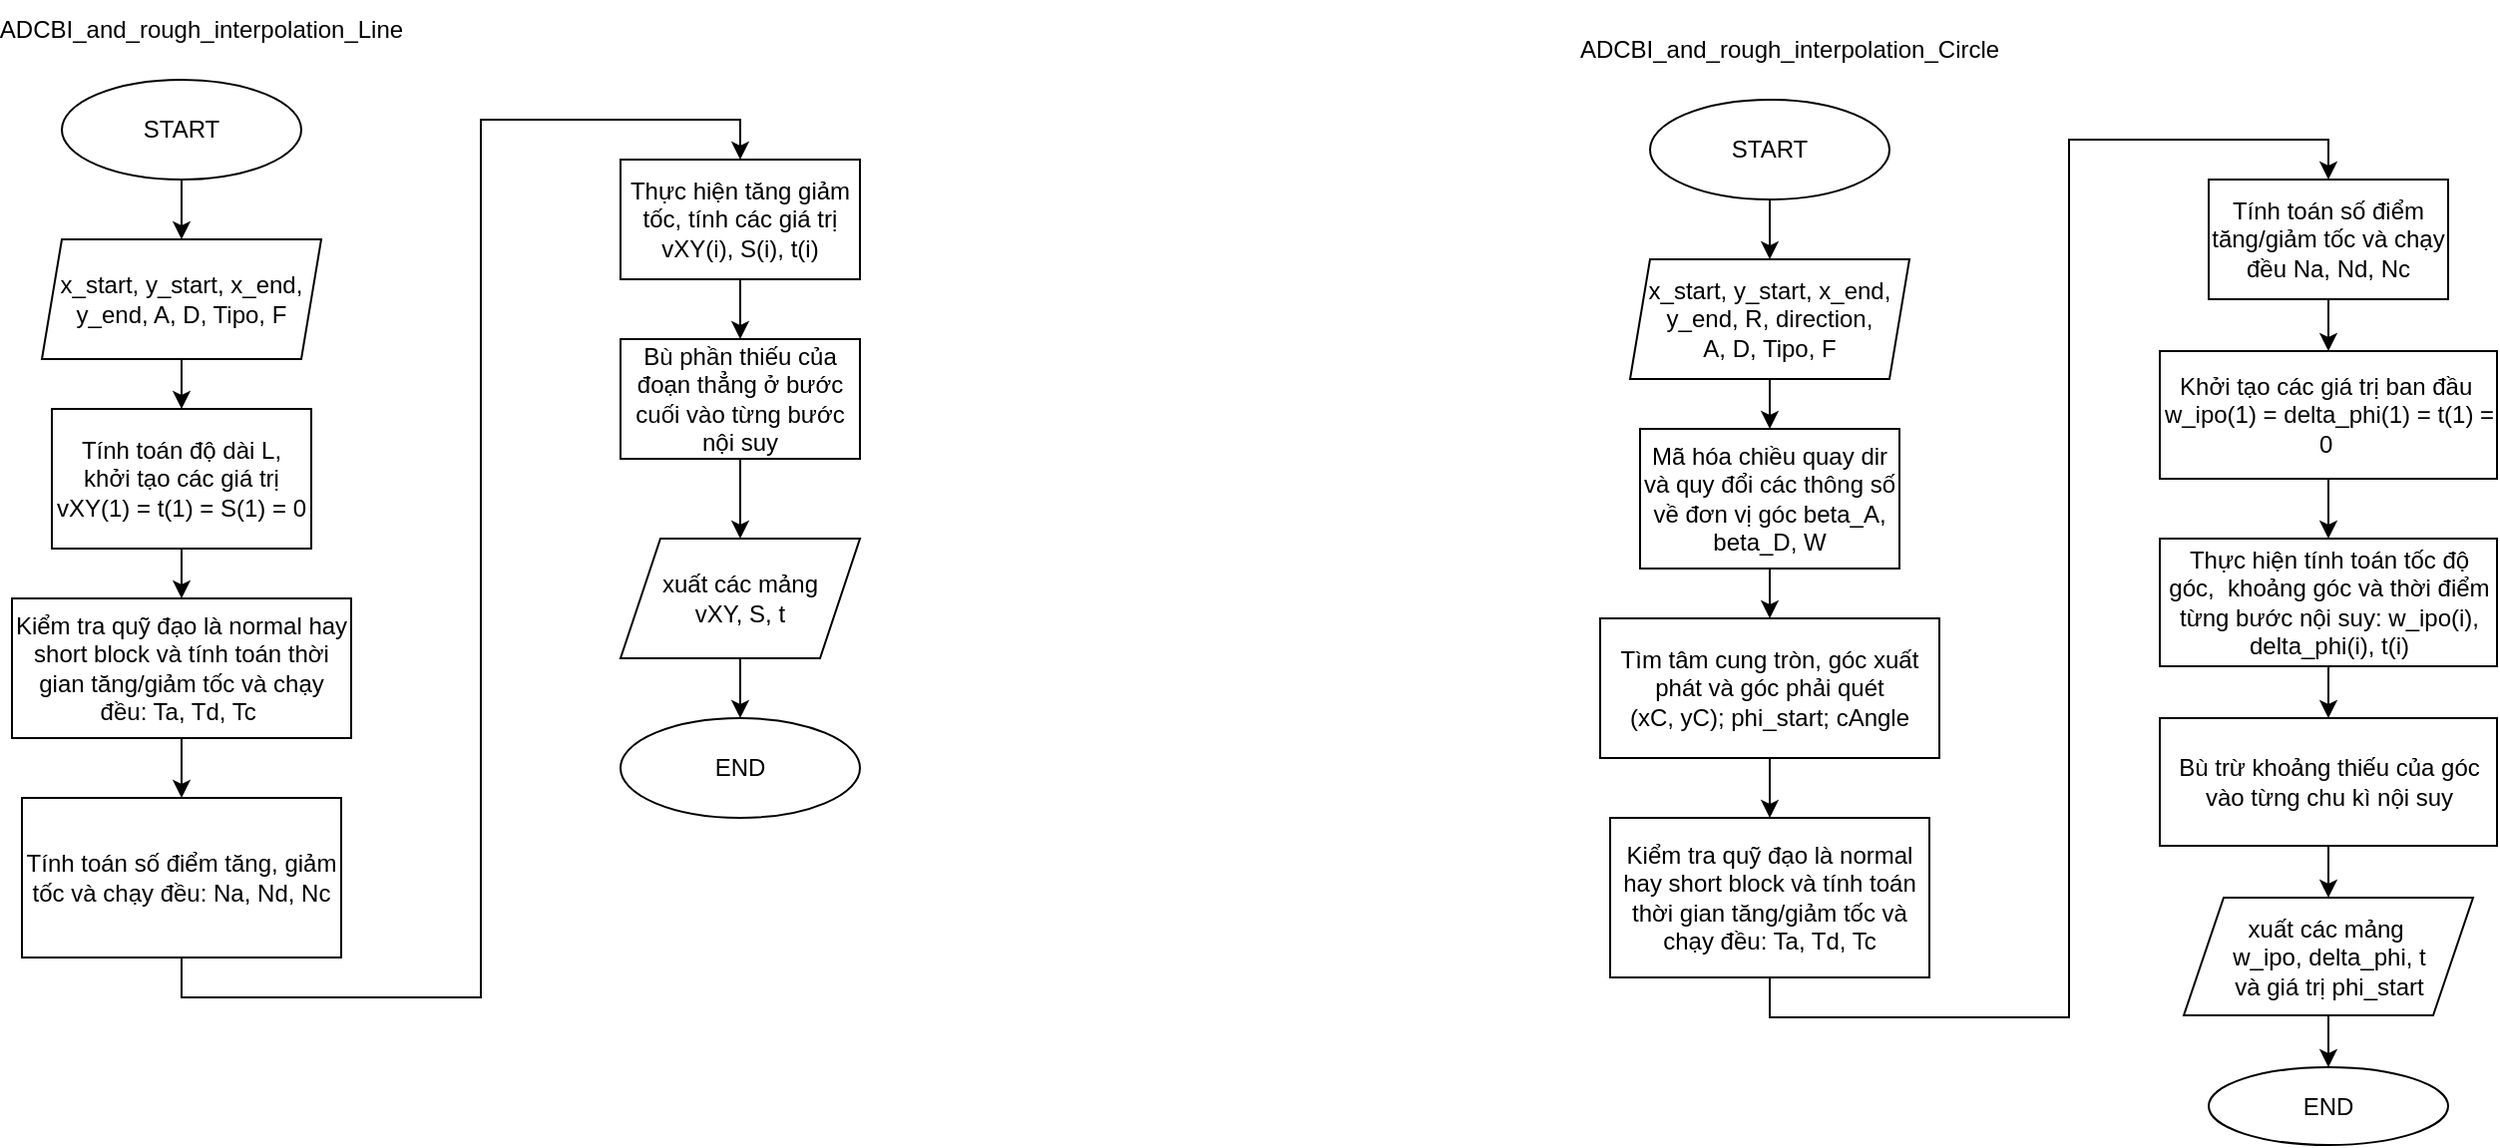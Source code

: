 <mxfile version="21.6.1" type="device">
  <diagram name="Page-1" id="JaXyIufD15eB2DRpuns7">
    <mxGraphModel dx="1101" dy="547" grid="0" gridSize="10" guides="1" tooltips="1" connect="1" arrows="1" fold="1" page="1" pageScale="1" pageWidth="850" pageHeight="1100" math="0" shadow="0">
      <root>
        <mxCell id="0" />
        <mxCell id="1" parent="0" />
        <mxCell id="dDiuxaQRGteQ3DoL64YA-9" style="edgeStyle=orthogonalEdgeStyle;rounded=0;orthogonalLoop=1;jettySize=auto;html=1;exitX=0.5;exitY=1;exitDx=0;exitDy=0;entryX=0.5;entryY=0;entryDx=0;entryDy=0;" edge="1" parent="1" source="dDiuxaQRGteQ3DoL64YA-1" target="dDiuxaQRGteQ3DoL64YA-2">
          <mxGeometry relative="1" as="geometry" />
        </mxCell>
        <mxCell id="dDiuxaQRGteQ3DoL64YA-1" value="START" style="ellipse;whiteSpace=wrap;html=1;" vertex="1" parent="1">
          <mxGeometry x="190" y="350" width="120" height="50" as="geometry" />
        </mxCell>
        <mxCell id="dDiuxaQRGteQ3DoL64YA-11" style="edgeStyle=orthogonalEdgeStyle;rounded=0;orthogonalLoop=1;jettySize=auto;html=1;exitX=0.5;exitY=1;exitDx=0;exitDy=0;entryX=0.5;entryY=0;entryDx=0;entryDy=0;" edge="1" parent="1" source="dDiuxaQRGteQ3DoL64YA-2" target="dDiuxaQRGteQ3DoL64YA-3">
          <mxGeometry relative="1" as="geometry" />
        </mxCell>
        <mxCell id="dDiuxaQRGteQ3DoL64YA-2" value="x_start, y_start, x_end, y_end, A, D, Tipo, F" style="shape=parallelogram;perimeter=parallelogramPerimeter;whiteSpace=wrap;html=1;fixedSize=1;size=10;" vertex="1" parent="1">
          <mxGeometry x="180" y="430" width="140" height="60" as="geometry" />
        </mxCell>
        <mxCell id="dDiuxaQRGteQ3DoL64YA-12" style="edgeStyle=orthogonalEdgeStyle;rounded=0;orthogonalLoop=1;jettySize=auto;html=1;exitX=0.5;exitY=1;exitDx=0;exitDy=0;entryX=0.5;entryY=0;entryDx=0;entryDy=0;" edge="1" parent="1" source="dDiuxaQRGteQ3DoL64YA-3" target="dDiuxaQRGteQ3DoL64YA-4">
          <mxGeometry relative="1" as="geometry" />
        </mxCell>
        <mxCell id="dDiuxaQRGteQ3DoL64YA-3" value="Tính toán độ dài L,&lt;br&gt;khởi tạo các giá trị&lt;br&gt;vXY(1) = t(1) = S(1) = 0" style="rounded=0;whiteSpace=wrap;html=1;" vertex="1" parent="1">
          <mxGeometry x="185" y="515" width="130" height="70" as="geometry" />
        </mxCell>
        <mxCell id="dDiuxaQRGteQ3DoL64YA-13" style="edgeStyle=orthogonalEdgeStyle;rounded=0;orthogonalLoop=1;jettySize=auto;html=1;exitX=0.5;exitY=1;exitDx=0;exitDy=0;" edge="1" parent="1" source="dDiuxaQRGteQ3DoL64YA-4" target="dDiuxaQRGteQ3DoL64YA-5">
          <mxGeometry relative="1" as="geometry" />
        </mxCell>
        <mxCell id="dDiuxaQRGteQ3DoL64YA-4" value="Kiểm tra quỹ đạo là normal hay short block và tính toán thời gian tăng/giảm tốc và chạy đều: Ta, Td, Tc&amp;nbsp;" style="rounded=0;whiteSpace=wrap;html=1;" vertex="1" parent="1">
          <mxGeometry x="165" y="610" width="170" height="70" as="geometry" />
        </mxCell>
        <mxCell id="dDiuxaQRGteQ3DoL64YA-14" style="edgeStyle=orthogonalEdgeStyle;rounded=0;orthogonalLoop=1;jettySize=auto;html=1;exitX=0.5;exitY=1;exitDx=0;exitDy=0;entryX=0.5;entryY=0;entryDx=0;entryDy=0;" edge="1" parent="1" source="dDiuxaQRGteQ3DoL64YA-5" target="dDiuxaQRGteQ3DoL64YA-6">
          <mxGeometry relative="1" as="geometry" />
        </mxCell>
        <mxCell id="dDiuxaQRGteQ3DoL64YA-5" value="Tính toán số điểm tăng, giảm tốc và chạy đều: Na, Nd, Nc" style="rounded=0;whiteSpace=wrap;html=1;" vertex="1" parent="1">
          <mxGeometry x="170" y="710" width="160" height="80" as="geometry" />
        </mxCell>
        <mxCell id="dDiuxaQRGteQ3DoL64YA-15" style="edgeStyle=orthogonalEdgeStyle;rounded=0;orthogonalLoop=1;jettySize=auto;html=1;exitX=0.5;exitY=1;exitDx=0;exitDy=0;entryX=0.5;entryY=0;entryDx=0;entryDy=0;" edge="1" parent="1" source="dDiuxaQRGteQ3DoL64YA-6" target="dDiuxaQRGteQ3DoL64YA-10">
          <mxGeometry relative="1" as="geometry" />
        </mxCell>
        <mxCell id="dDiuxaQRGteQ3DoL64YA-6" value="Thực hiện tăng giảm tốc, tính các giá trị&lt;br&gt;vXY(i), S(i), t(i)" style="rounded=0;whiteSpace=wrap;html=1;" vertex="1" parent="1">
          <mxGeometry x="470" y="390" width="120" height="60" as="geometry" />
        </mxCell>
        <mxCell id="dDiuxaQRGteQ3DoL64YA-17" style="edgeStyle=orthogonalEdgeStyle;rounded=0;orthogonalLoop=1;jettySize=auto;html=1;exitX=0.5;exitY=1;exitDx=0;exitDy=0;entryX=0.5;entryY=0;entryDx=0;entryDy=0;" edge="1" parent="1" source="dDiuxaQRGteQ3DoL64YA-7" target="dDiuxaQRGteQ3DoL64YA-8">
          <mxGeometry relative="1" as="geometry" />
        </mxCell>
        <mxCell id="dDiuxaQRGteQ3DoL64YA-7" value="xuất các mảng &lt;br&gt;vXY, S, t&lt;br&gt;" style="shape=parallelogram;perimeter=parallelogramPerimeter;whiteSpace=wrap;html=1;fixedSize=1;" vertex="1" parent="1">
          <mxGeometry x="470" y="580" width="120" height="60" as="geometry" />
        </mxCell>
        <mxCell id="dDiuxaQRGteQ3DoL64YA-8" value="END" style="ellipse;whiteSpace=wrap;html=1;" vertex="1" parent="1">
          <mxGeometry x="470" y="670" width="120" height="50" as="geometry" />
        </mxCell>
        <mxCell id="dDiuxaQRGteQ3DoL64YA-16" style="edgeStyle=orthogonalEdgeStyle;rounded=0;orthogonalLoop=1;jettySize=auto;html=1;exitX=0.5;exitY=1;exitDx=0;exitDy=0;" edge="1" parent="1" source="dDiuxaQRGteQ3DoL64YA-10" target="dDiuxaQRGteQ3DoL64YA-7">
          <mxGeometry relative="1" as="geometry" />
        </mxCell>
        <mxCell id="dDiuxaQRGteQ3DoL64YA-10" value="Bù phần thiếu của đoạn thẳng ở bước cuối vào từng bước nội suy" style="rounded=0;whiteSpace=wrap;html=1;" vertex="1" parent="1">
          <mxGeometry x="470" y="480" width="120" height="60" as="geometry" />
        </mxCell>
        <mxCell id="dDiuxaQRGteQ3DoL64YA-18" value="ADCBI_and_rough_interpolation_Line" style="text;html=1;strokeColor=none;fillColor=none;align=center;verticalAlign=middle;whiteSpace=wrap;rounded=0;" vertex="1" parent="1">
          <mxGeometry x="230" y="310" width="60" height="30" as="geometry" />
        </mxCell>
        <mxCell id="dDiuxaQRGteQ3DoL64YA-19" style="edgeStyle=orthogonalEdgeStyle;rounded=0;orthogonalLoop=1;jettySize=auto;html=1;exitX=0.5;exitY=1;exitDx=0;exitDy=0;entryX=0.5;entryY=0;entryDx=0;entryDy=0;" edge="1" parent="1" source="dDiuxaQRGteQ3DoL64YA-20" target="dDiuxaQRGteQ3DoL64YA-22">
          <mxGeometry relative="1" as="geometry" />
        </mxCell>
        <mxCell id="dDiuxaQRGteQ3DoL64YA-20" value="START" style="ellipse;whiteSpace=wrap;html=1;" vertex="1" parent="1">
          <mxGeometry x="986" y="360" width="120" height="50" as="geometry" />
        </mxCell>
        <mxCell id="dDiuxaQRGteQ3DoL64YA-21" style="edgeStyle=orthogonalEdgeStyle;rounded=0;orthogonalLoop=1;jettySize=auto;html=1;exitX=0.5;exitY=1;exitDx=0;exitDy=0;entryX=0.5;entryY=0;entryDx=0;entryDy=0;" edge="1" parent="1" source="dDiuxaQRGteQ3DoL64YA-22" target="dDiuxaQRGteQ3DoL64YA-24">
          <mxGeometry relative="1" as="geometry" />
        </mxCell>
        <mxCell id="dDiuxaQRGteQ3DoL64YA-22" value="x_start, y_start, x_end, y_end, R, direction, &lt;br&gt;A, D, Tipo, F" style="shape=parallelogram;perimeter=parallelogramPerimeter;whiteSpace=wrap;html=1;fixedSize=1;size=10;" vertex="1" parent="1">
          <mxGeometry x="976" y="440" width="140" height="60" as="geometry" />
        </mxCell>
        <mxCell id="dDiuxaQRGteQ3DoL64YA-23" style="edgeStyle=orthogonalEdgeStyle;rounded=0;orthogonalLoop=1;jettySize=auto;html=1;exitX=0.5;exitY=1;exitDx=0;exitDy=0;entryX=0.5;entryY=0;entryDx=0;entryDy=0;" edge="1" parent="1" source="dDiuxaQRGteQ3DoL64YA-24" target="dDiuxaQRGteQ3DoL64YA-26">
          <mxGeometry relative="1" as="geometry" />
        </mxCell>
        <mxCell id="dDiuxaQRGteQ3DoL64YA-24" value="Mã hóa chiều quay dir và quy đổi các thông số về đơn vị góc beta_A, beta_D, W" style="rounded=0;whiteSpace=wrap;html=1;" vertex="1" parent="1">
          <mxGeometry x="981" y="525" width="130" height="70" as="geometry" />
        </mxCell>
        <mxCell id="dDiuxaQRGteQ3DoL64YA-25" style="edgeStyle=orthogonalEdgeStyle;rounded=0;orthogonalLoop=1;jettySize=auto;html=1;exitX=0.5;exitY=1;exitDx=0;exitDy=0;" edge="1" parent="1" source="dDiuxaQRGteQ3DoL64YA-26" target="dDiuxaQRGteQ3DoL64YA-28">
          <mxGeometry relative="1" as="geometry" />
        </mxCell>
        <mxCell id="dDiuxaQRGteQ3DoL64YA-26" value="Tìm tâm cung tròn, góc xuất phát và góc phải quét&lt;br&gt;(xC, yC); phi_start; cAngle" style="rounded=0;whiteSpace=wrap;html=1;" vertex="1" parent="1">
          <mxGeometry x="961" y="620" width="170" height="70" as="geometry" />
        </mxCell>
        <mxCell id="dDiuxaQRGteQ3DoL64YA-27" style="edgeStyle=orthogonalEdgeStyle;rounded=0;orthogonalLoop=1;jettySize=auto;html=1;exitX=0.5;exitY=1;exitDx=0;exitDy=0;entryX=0.5;entryY=0;entryDx=0;entryDy=0;" edge="1" parent="1" source="dDiuxaQRGteQ3DoL64YA-28" target="dDiuxaQRGteQ3DoL64YA-30">
          <mxGeometry relative="1" as="geometry" />
        </mxCell>
        <mxCell id="dDiuxaQRGteQ3DoL64YA-28" value="Kiểm tra quỹ đạo là normal hay short block và tính toán thời gian tăng/giảm tốc và chạy đều: Ta, Td, Tc" style="rounded=0;whiteSpace=wrap;html=1;" vertex="1" parent="1">
          <mxGeometry x="966" y="720" width="160" height="80" as="geometry" />
        </mxCell>
        <mxCell id="dDiuxaQRGteQ3DoL64YA-29" style="edgeStyle=orthogonalEdgeStyle;rounded=0;orthogonalLoop=1;jettySize=auto;html=1;exitX=0.5;exitY=1;exitDx=0;exitDy=0;entryX=0.5;entryY=0;entryDx=0;entryDy=0;" edge="1" parent="1" source="dDiuxaQRGteQ3DoL64YA-30" target="dDiuxaQRGteQ3DoL64YA-35">
          <mxGeometry relative="1" as="geometry" />
        </mxCell>
        <mxCell id="dDiuxaQRGteQ3DoL64YA-30" value="Tính toán số điểm tăng/giảm tốc và chạy đều Na, Nd, Nc" style="rounded=0;whiteSpace=wrap;html=1;" vertex="1" parent="1">
          <mxGeometry x="1266" y="400" width="120" height="60" as="geometry" />
        </mxCell>
        <mxCell id="dDiuxaQRGteQ3DoL64YA-38" style="edgeStyle=orthogonalEdgeStyle;rounded=0;orthogonalLoop=1;jettySize=auto;html=1;exitX=0.5;exitY=1;exitDx=0;exitDy=0;entryX=0.5;entryY=0;entryDx=0;entryDy=0;" edge="1" parent="1" source="dDiuxaQRGteQ3DoL64YA-35" target="dDiuxaQRGteQ3DoL64YA-37">
          <mxGeometry relative="1" as="geometry" />
        </mxCell>
        <mxCell id="dDiuxaQRGteQ3DoL64YA-35" value="Khởi tạo các giá trị ban đầu&amp;nbsp;&lt;br&gt;w_ipo(1) = delta_phi(1) = t(1) = 0&amp;nbsp;" style="rounded=0;whiteSpace=wrap;html=1;" vertex="1" parent="1">
          <mxGeometry x="1241.5" y="486" width="169" height="64" as="geometry" />
        </mxCell>
        <mxCell id="dDiuxaQRGteQ3DoL64YA-36" value="ADCBI_and_rough_interpolation_Circle" style="text;html=1;strokeColor=none;fillColor=none;align=center;verticalAlign=middle;whiteSpace=wrap;rounded=0;" vertex="1" parent="1">
          <mxGeometry x="1026" y="320" width="60" height="30" as="geometry" />
        </mxCell>
        <mxCell id="dDiuxaQRGteQ3DoL64YA-40" style="edgeStyle=orthogonalEdgeStyle;rounded=0;orthogonalLoop=1;jettySize=auto;html=1;exitX=0.5;exitY=1;exitDx=0;exitDy=0;entryX=0.5;entryY=0;entryDx=0;entryDy=0;" edge="1" parent="1" source="dDiuxaQRGteQ3DoL64YA-37" target="dDiuxaQRGteQ3DoL64YA-39">
          <mxGeometry relative="1" as="geometry" />
        </mxCell>
        <mxCell id="dDiuxaQRGteQ3DoL64YA-37" value="Thực hiện tính toán tốc độ góc,&amp;nbsp; khoảng góc và thời điểm từng bước nội suy: w_ipo(i), delta_phi(i), t(i)" style="rounded=0;whiteSpace=wrap;html=1;" vertex="1" parent="1">
          <mxGeometry x="1241.5" y="580" width="169" height="64" as="geometry" />
        </mxCell>
        <mxCell id="dDiuxaQRGteQ3DoL64YA-42" style="edgeStyle=orthogonalEdgeStyle;rounded=0;orthogonalLoop=1;jettySize=auto;html=1;exitX=0.5;exitY=1;exitDx=0;exitDy=0;entryX=0.5;entryY=0;entryDx=0;entryDy=0;" edge="1" parent="1" source="dDiuxaQRGteQ3DoL64YA-39" target="dDiuxaQRGteQ3DoL64YA-41">
          <mxGeometry relative="1" as="geometry" />
        </mxCell>
        <mxCell id="dDiuxaQRGteQ3DoL64YA-39" value="Bù trừ khoảng thiếu của góc vào từng chu kì nội suy" style="rounded=0;whiteSpace=wrap;html=1;" vertex="1" parent="1">
          <mxGeometry x="1241.5" y="670" width="169" height="64" as="geometry" />
        </mxCell>
        <mxCell id="dDiuxaQRGteQ3DoL64YA-44" style="edgeStyle=orthogonalEdgeStyle;rounded=0;orthogonalLoop=1;jettySize=auto;html=1;exitX=0.5;exitY=1;exitDx=0;exitDy=0;entryX=0.5;entryY=0;entryDx=0;entryDy=0;" edge="1" parent="1" source="dDiuxaQRGteQ3DoL64YA-41" target="dDiuxaQRGteQ3DoL64YA-43">
          <mxGeometry relative="1" as="geometry" />
        </mxCell>
        <mxCell id="dDiuxaQRGteQ3DoL64YA-41" value="xuất các mảng&amp;nbsp;&lt;br&gt;w_ipo, delta_phi, t&lt;br&gt;và giá trị phi_start" style="shape=parallelogram;perimeter=parallelogramPerimeter;whiteSpace=wrap;html=1;fixedSize=1;" vertex="1" parent="1">
          <mxGeometry x="1253.5" y="760" width="145" height="59" as="geometry" />
        </mxCell>
        <mxCell id="dDiuxaQRGteQ3DoL64YA-43" value="END" style="ellipse;whiteSpace=wrap;html=1;" vertex="1" parent="1">
          <mxGeometry x="1266" y="845" width="120" height="39" as="geometry" />
        </mxCell>
      </root>
    </mxGraphModel>
  </diagram>
</mxfile>
